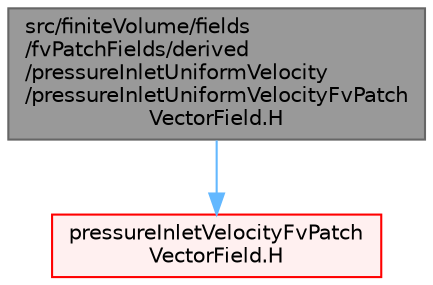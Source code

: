 digraph "src/finiteVolume/fields/fvPatchFields/derived/pressureInletUniformVelocity/pressureInletUniformVelocityFvPatchVectorField.H"
{
 // LATEX_PDF_SIZE
  bgcolor="transparent";
  edge [fontname=Helvetica,fontsize=10,labelfontname=Helvetica,labelfontsize=10];
  node [fontname=Helvetica,fontsize=10,shape=box,height=0.2,width=0.4];
  Node1 [id="Node000001",label="src/finiteVolume/fields\l/fvPatchFields/derived\l/pressureInletUniformVelocity\l/pressureInletUniformVelocityFvPatch\lVectorField.H",height=0.2,width=0.4,color="gray40", fillcolor="grey60", style="filled", fontcolor="black",tooltip=" "];
  Node1 -> Node2 [id="edge1_Node000001_Node000002",color="steelblue1",style="solid",tooltip=" "];
  Node2 [id="Node000002",label="pressureInletVelocityFvPatch\lVectorField.H",height=0.2,width=0.4,color="red", fillcolor="#FFF0F0", style="filled",URL="$pressureInletVelocityFvPatchVectorField_8H.html",tooltip=" "];
}
